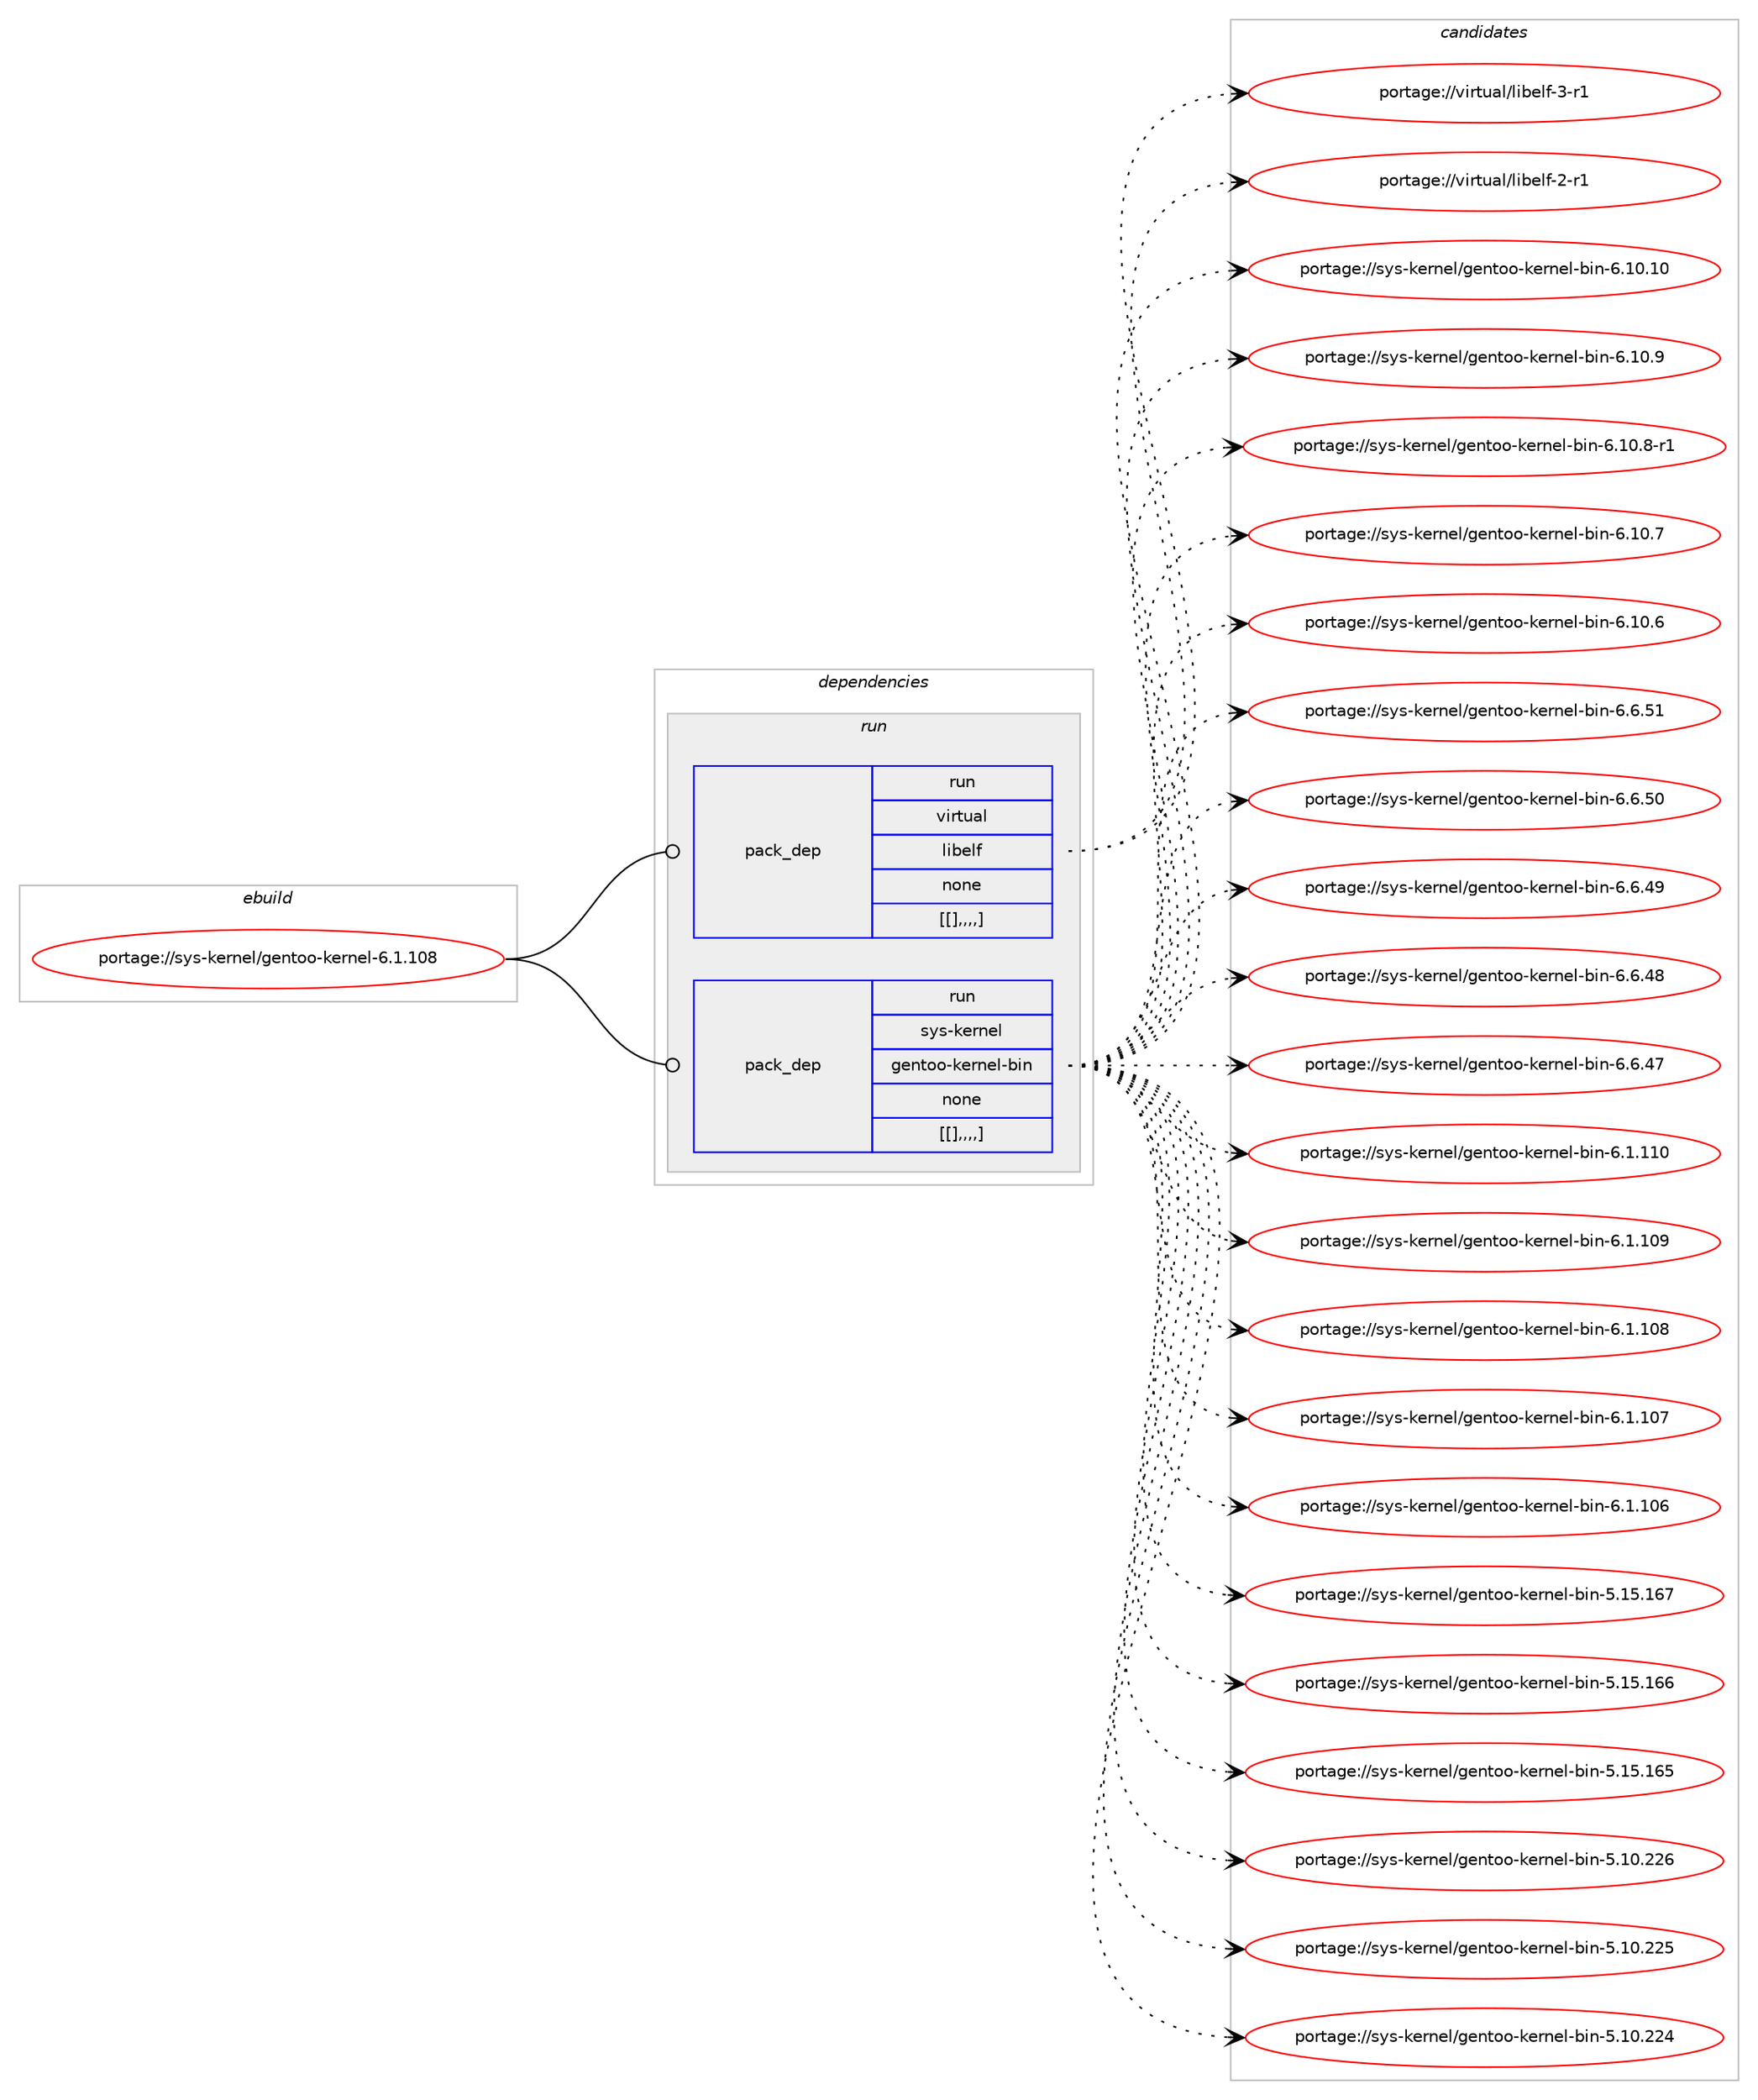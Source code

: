 digraph prolog {

# *************
# Graph options
# *************

newrank=true;
concentrate=true;
compound=true;
graph [rankdir=LR,fontname=Helvetica,fontsize=10,ranksep=1.5];#, ranksep=2.5, nodesep=0.2];
edge  [arrowhead=vee];
node  [fontname=Helvetica,fontsize=10];

# **********
# The ebuild
# **********

subgraph cluster_leftcol {
color=gray;
label=<<i>ebuild</i>>;
id [label="portage://sys-kernel/gentoo-kernel-6.1.108", color=red, width=4, href="../sys-kernel/gentoo-kernel-6.1.108.svg"];
}

# ****************
# The dependencies
# ****************

subgraph cluster_midcol {
color=gray;
label=<<i>dependencies</i>>;
subgraph cluster_compile {
fillcolor="#eeeeee";
style=filled;
label=<<i>compile</i>>;
}
subgraph cluster_compileandrun {
fillcolor="#eeeeee";
style=filled;
label=<<i>compile and run</i>>;
}
subgraph cluster_run {
fillcolor="#eeeeee";
style=filled;
label=<<i>run</i>>;
subgraph pack331954 {
dependency456491 [label=<<TABLE BORDER="0" CELLBORDER="1" CELLSPACING="0" CELLPADDING="4" WIDTH="220"><TR><TD ROWSPAN="6" CELLPADDING="30">pack_dep</TD></TR><TR><TD WIDTH="110">run</TD></TR><TR><TD>virtual</TD></TR><TR><TD>libelf</TD></TR><TR><TD>none</TD></TR><TR><TD>[[],,,,]</TD></TR></TABLE>>, shape=none, color=blue];
}
id:e -> dependency456491:w [weight=20,style="solid",arrowhead="odot"];
subgraph pack331955 {
dependency456492 [label=<<TABLE BORDER="0" CELLBORDER="1" CELLSPACING="0" CELLPADDING="4" WIDTH="220"><TR><TD ROWSPAN="6" CELLPADDING="30">pack_dep</TD></TR><TR><TD WIDTH="110">run</TD></TR><TR><TD>sys-kernel</TD></TR><TR><TD>gentoo-kernel-bin</TD></TR><TR><TD>none</TD></TR><TR><TD>[[],,,,]</TD></TR></TABLE>>, shape=none, color=blue];
}
id:e -> dependency456492:w [weight=20,style="solid",arrowhead="odot"];
}
}

# **************
# The candidates
# **************

subgraph cluster_choices {
rank=same;
color=gray;
label=<<i>candidates</i>>;

subgraph choice331954 {
color=black;
nodesep=1;
choice11810511411611797108471081059810110810245514511449 [label="portage://virtual/libelf-3-r1", color=red, width=4,href="../virtual/libelf-3-r1.svg"];
choice11810511411611797108471081059810110810245504511449 [label="portage://virtual/libelf-2-r1", color=red, width=4,href="../virtual/libelf-2-r1.svg"];
dependency456491:e -> choice11810511411611797108471081059810110810245514511449:w [style=dotted,weight="100"];
dependency456491:e -> choice11810511411611797108471081059810110810245504511449:w [style=dotted,weight="100"];
}
subgraph choice331955 {
color=black;
nodesep=1;
choice11512111545107101114110101108471031011101161111114510710111411010110845981051104554464948464948 [label="portage://sys-kernel/gentoo-kernel-bin-6.10.10", color=red, width=4,href="../sys-kernel/gentoo-kernel-bin-6.10.10.svg"];
choice115121115451071011141101011084710310111011611111145107101114110101108459810511045544649484657 [label="portage://sys-kernel/gentoo-kernel-bin-6.10.9", color=red, width=4,href="../sys-kernel/gentoo-kernel-bin-6.10.9.svg"];
choice1151211154510710111411010110847103101110116111111451071011141101011084598105110455446494846564511449 [label="portage://sys-kernel/gentoo-kernel-bin-6.10.8-r1", color=red, width=4,href="../sys-kernel/gentoo-kernel-bin-6.10.8-r1.svg"];
choice115121115451071011141101011084710310111011611111145107101114110101108459810511045544649484655 [label="portage://sys-kernel/gentoo-kernel-bin-6.10.7", color=red, width=4,href="../sys-kernel/gentoo-kernel-bin-6.10.7.svg"];
choice115121115451071011141101011084710310111011611111145107101114110101108459810511045544649484654 [label="portage://sys-kernel/gentoo-kernel-bin-6.10.6", color=red, width=4,href="../sys-kernel/gentoo-kernel-bin-6.10.6.svg"];
choice115121115451071011141101011084710310111011611111145107101114110101108459810511045544654465349 [label="portage://sys-kernel/gentoo-kernel-bin-6.6.51", color=red, width=4,href="../sys-kernel/gentoo-kernel-bin-6.6.51.svg"];
choice115121115451071011141101011084710310111011611111145107101114110101108459810511045544654465348 [label="portage://sys-kernel/gentoo-kernel-bin-6.6.50", color=red, width=4,href="../sys-kernel/gentoo-kernel-bin-6.6.50.svg"];
choice115121115451071011141101011084710310111011611111145107101114110101108459810511045544654465257 [label="portage://sys-kernel/gentoo-kernel-bin-6.6.49", color=red, width=4,href="../sys-kernel/gentoo-kernel-bin-6.6.49.svg"];
choice115121115451071011141101011084710310111011611111145107101114110101108459810511045544654465256 [label="portage://sys-kernel/gentoo-kernel-bin-6.6.48", color=red, width=4,href="../sys-kernel/gentoo-kernel-bin-6.6.48.svg"];
choice115121115451071011141101011084710310111011611111145107101114110101108459810511045544654465255 [label="portage://sys-kernel/gentoo-kernel-bin-6.6.47", color=red, width=4,href="../sys-kernel/gentoo-kernel-bin-6.6.47.svg"];
choice11512111545107101114110101108471031011101161111114510710111411010110845981051104554464946494948 [label="portage://sys-kernel/gentoo-kernel-bin-6.1.110", color=red, width=4,href="../sys-kernel/gentoo-kernel-bin-6.1.110.svg"];
choice11512111545107101114110101108471031011101161111114510710111411010110845981051104554464946494857 [label="portage://sys-kernel/gentoo-kernel-bin-6.1.109", color=red, width=4,href="../sys-kernel/gentoo-kernel-bin-6.1.109.svg"];
choice11512111545107101114110101108471031011101161111114510710111411010110845981051104554464946494856 [label="portage://sys-kernel/gentoo-kernel-bin-6.1.108", color=red, width=4,href="../sys-kernel/gentoo-kernel-bin-6.1.108.svg"];
choice11512111545107101114110101108471031011101161111114510710111411010110845981051104554464946494855 [label="portage://sys-kernel/gentoo-kernel-bin-6.1.107", color=red, width=4,href="../sys-kernel/gentoo-kernel-bin-6.1.107.svg"];
choice11512111545107101114110101108471031011101161111114510710111411010110845981051104554464946494854 [label="portage://sys-kernel/gentoo-kernel-bin-6.1.106", color=red, width=4,href="../sys-kernel/gentoo-kernel-bin-6.1.106.svg"];
choice1151211154510710111411010110847103101110116111111451071011141101011084598105110455346495346495455 [label="portage://sys-kernel/gentoo-kernel-bin-5.15.167", color=red, width=4,href="../sys-kernel/gentoo-kernel-bin-5.15.167.svg"];
choice1151211154510710111411010110847103101110116111111451071011141101011084598105110455346495346495454 [label="portage://sys-kernel/gentoo-kernel-bin-5.15.166", color=red, width=4,href="../sys-kernel/gentoo-kernel-bin-5.15.166.svg"];
choice1151211154510710111411010110847103101110116111111451071011141101011084598105110455346495346495453 [label="portage://sys-kernel/gentoo-kernel-bin-5.15.165", color=red, width=4,href="../sys-kernel/gentoo-kernel-bin-5.15.165.svg"];
choice1151211154510710111411010110847103101110116111111451071011141101011084598105110455346494846505054 [label="portage://sys-kernel/gentoo-kernel-bin-5.10.226", color=red, width=4,href="../sys-kernel/gentoo-kernel-bin-5.10.226.svg"];
choice1151211154510710111411010110847103101110116111111451071011141101011084598105110455346494846505053 [label="portage://sys-kernel/gentoo-kernel-bin-5.10.225", color=red, width=4,href="../sys-kernel/gentoo-kernel-bin-5.10.225.svg"];
choice1151211154510710111411010110847103101110116111111451071011141101011084598105110455346494846505052 [label="portage://sys-kernel/gentoo-kernel-bin-5.10.224", color=red, width=4,href="../sys-kernel/gentoo-kernel-bin-5.10.224.svg"];
dependency456492:e -> choice11512111545107101114110101108471031011101161111114510710111411010110845981051104554464948464948:w [style=dotted,weight="100"];
dependency456492:e -> choice115121115451071011141101011084710310111011611111145107101114110101108459810511045544649484657:w [style=dotted,weight="100"];
dependency456492:e -> choice1151211154510710111411010110847103101110116111111451071011141101011084598105110455446494846564511449:w [style=dotted,weight="100"];
dependency456492:e -> choice115121115451071011141101011084710310111011611111145107101114110101108459810511045544649484655:w [style=dotted,weight="100"];
dependency456492:e -> choice115121115451071011141101011084710310111011611111145107101114110101108459810511045544649484654:w [style=dotted,weight="100"];
dependency456492:e -> choice115121115451071011141101011084710310111011611111145107101114110101108459810511045544654465349:w [style=dotted,weight="100"];
dependency456492:e -> choice115121115451071011141101011084710310111011611111145107101114110101108459810511045544654465348:w [style=dotted,weight="100"];
dependency456492:e -> choice115121115451071011141101011084710310111011611111145107101114110101108459810511045544654465257:w [style=dotted,weight="100"];
dependency456492:e -> choice115121115451071011141101011084710310111011611111145107101114110101108459810511045544654465256:w [style=dotted,weight="100"];
dependency456492:e -> choice115121115451071011141101011084710310111011611111145107101114110101108459810511045544654465255:w [style=dotted,weight="100"];
dependency456492:e -> choice11512111545107101114110101108471031011101161111114510710111411010110845981051104554464946494948:w [style=dotted,weight="100"];
dependency456492:e -> choice11512111545107101114110101108471031011101161111114510710111411010110845981051104554464946494857:w [style=dotted,weight="100"];
dependency456492:e -> choice11512111545107101114110101108471031011101161111114510710111411010110845981051104554464946494856:w [style=dotted,weight="100"];
dependency456492:e -> choice11512111545107101114110101108471031011101161111114510710111411010110845981051104554464946494855:w [style=dotted,weight="100"];
dependency456492:e -> choice11512111545107101114110101108471031011101161111114510710111411010110845981051104554464946494854:w [style=dotted,weight="100"];
dependency456492:e -> choice1151211154510710111411010110847103101110116111111451071011141101011084598105110455346495346495455:w [style=dotted,weight="100"];
dependency456492:e -> choice1151211154510710111411010110847103101110116111111451071011141101011084598105110455346495346495454:w [style=dotted,weight="100"];
dependency456492:e -> choice1151211154510710111411010110847103101110116111111451071011141101011084598105110455346495346495453:w [style=dotted,weight="100"];
dependency456492:e -> choice1151211154510710111411010110847103101110116111111451071011141101011084598105110455346494846505054:w [style=dotted,weight="100"];
dependency456492:e -> choice1151211154510710111411010110847103101110116111111451071011141101011084598105110455346494846505053:w [style=dotted,weight="100"];
dependency456492:e -> choice1151211154510710111411010110847103101110116111111451071011141101011084598105110455346494846505052:w [style=dotted,weight="100"];
}
}

}

